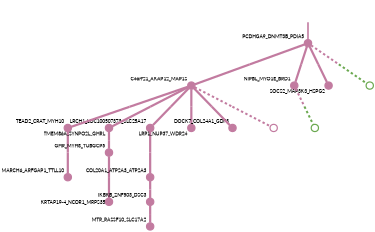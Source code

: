 strict digraph  {
graph[splines=false]; nodesep=0.7; rankdir=TB; ranksep=0.6; forcelabels=true; dpi=600; size=2.5;
1 [color="#c27ba0ff", fillcolor="#c27ba0ff", fixedsize=true, fontname=Lato, fontsize="12pt", height="0.25", label="", penwidth=3, shape=circle, style=filled, xlabel=TEAD2_CRAT_MYH10];
0 [color="#c27ba0ff", fillcolor="#c27ba0ff", fixedsize=true, fontname=Lato, fontsize="12pt", height="0.25", label="", penwidth=3, shape=circle, style=filled, xlabel=MARCH6_ARFGAP1_TTLL10];
2 [color="#c27ba0ff", fillcolor="#c27ba0ff", fixedsize=true, fontname=Lato, fontsize="12pt", height="0.25", label="", penwidth=3, shape=circle, style=filled, xlabel=TMEM86A_SYNPO2L_GHRL];
14 [color="#c27ba0ff", fillcolor="#c27ba0ff", fixedsize=true, fontname=Lato, fontsize="12pt", height="0.25", label="", penwidth=3, shape=circle, style=filled, xlabel=GHR_MYH8_TUBGCP5];
3 [color="#c27ba0ff", fillcolor="#c27ba0ff", fixedsize=true, fontname=Lato, fontsize="12pt", height="0.25", label="", penwidth=3, shape=circle, style=filled, xlabel=LRCH1_LOC100507373_SLC25A17];
6 [color="#c27ba0ff", fillcolor="#c27ba0ff", fixedsize=true, fontname=Lato, fontsize="12pt", height="0.25", label="", penwidth=3, shape=circle, style=filled, xlabel=COL20A1_ATP2A3_ATP2A3];
4 [color="#c27ba0ff", fillcolor="#c27ba0ff", fixedsize=true, fontname=Lato, fontsize="12pt", height="0.25", label="", penwidth=3, shape=circle, style=filled, xlabel=PCDHGA9_DNMT3B_PDIA5];
5 [color="#c27ba0ff", fillcolor="#c27ba0ff", fixedsize=true, fontname=Lato, fontsize="12pt", height="0.25", label="", penwidth=3, shape=circle, style=filled, xlabel=C4orf21_AKAP12_MAP1S];
7 [color="#c27ba0ff", fillcolor="#c27ba0ff", fixedsize=true, fontname=Lato, fontsize="12pt", height="0.25", label="", penwidth=3, shape=circle, style=filled, xlabel=NIPBL_MYO1E_BRD1];
8 [color="#c27ba0ff", fillcolor="#c27ba0ff", fixedsize=true, fontname=Lato, fontsize="12pt", height="0.25", label="", penwidth=3, shape=circle, style=filled, xlabel=SOCS2_MAP3K3_HSPG2];
15 [color="#6aa84fff", fillcolor="#6aa84fff", fixedsize=true, fontname=Lato, fontsize="12pt", height="0.25", label="", penwidth=3, shape=circle, style=solid, xlabel=""];
10 [color="#c27ba0ff", fillcolor="#c27ba0ff", fixedsize=true, fontname=Lato, fontsize="12pt", height="0.25", label="", penwidth=3, shape=circle, style=filled, xlabel=LRP1_NUP37_WDR24];
11 [color="#c27ba0ff", fillcolor="#c27ba0ff", fixedsize=true, fontname=Lato, fontsize="12pt", height="0.25", label="", penwidth=3, shape=circle, style=filled, xlabel=DOCK7_COL24A1_GDF3];
17 [color="#c27ba0ff", fillcolor="#c27ba0ff", fixedsize=true, fontname=Lato, fontsize="12pt", height="0.25", label="", penwidth=3, shape=circle, style=solid, xlabel=""];
12 [color="#c27ba0ff", fillcolor="#c27ba0ff", fixedsize=true, fontname=Lato, fontsize="12pt", height="0.25", label="", penwidth=3, shape=circle, style=filled, xlabel=IKBKB_ZNF503_DSC3];
16 [color="#6aa84fff", fillcolor="#6aa84fff", fixedsize=true, fontname=Lato, fontsize="12pt", height="0.25", label="", penwidth=3, shape=circle, style=solid, xlabel=""];
13 [color="#c27ba0ff", fillcolor="#c27ba0ff", fixedsize=true, fontname=Lato, fontsize="12pt", height="0.25", label="", penwidth=3, shape=circle, style=filled, xlabel=MTR_RASSF10_SLC17A2];
9 [color="#c27ba0ff", fillcolor="#c27ba0ff", fixedsize=true, fontname=Lato, fontsize="12pt", height="0.25", label="", penwidth=3, shape=circle, style=filled, xlabel="KRTAP19-4_NCOR1_MRPS35"];
normal [label="", penwidth=3, style=invis, xlabel=PCDHGA9_DNMT3B_PDIA5];
1 -> 0  [arrowsize=0, color="#c27ba0ff;0.5:#c27ba0ff", minlen="2.0", penwidth="5.5", style=solid];
2 -> 14  [arrowsize=0, color="#c27ba0ff;0.5:#c27ba0ff", minlen="1.0", penwidth="5.5", style=solid];
14 -> 9  [arrowsize=0, color="#c27ba0ff;0.5:#c27ba0ff", minlen="2.0", penwidth="5.5", style=solid];
3 -> 6  [arrowsize=0, color="#c27ba0ff;0.5:#c27ba0ff", minlen="2.0", penwidth="5.5", style=solid];
6 -> 12  [arrowsize=0, color="#c27ba0ff;0.5:#c27ba0ff", minlen="1.3999998569488525", penwidth="5.5", style=solid];
4 -> 5  [arrowsize=0, color="#c27ba0ff;0.5:#c27ba0ff", minlen="2.0", penwidth="5.5", style=solid];
4 -> 7  [arrowsize=0, color="#c27ba0ff;0.5:#c27ba0ff", minlen="2.0", penwidth="5.5", style=solid];
4 -> 8  [arrowsize=0, color="#c27ba0ff;0.5:#c27ba0ff", minlen="2.0", penwidth="5.5", style=solid];
4 -> 15  [arrowsize=0, color="#c27ba0ff;0.5:#6aa84fff", minlen="2.0", penwidth=5, style=dashed];
5 -> 1  [arrowsize=0, color="#c27ba0ff;0.5:#c27ba0ff", minlen="2.0", penwidth="5.5", style=solid];
5 -> 2  [arrowsize=0, color="#c27ba0ff;0.5:#c27ba0ff", minlen="2.0", penwidth="5.5", style=solid];
5 -> 3  [arrowsize=0, color="#c27ba0ff;0.5:#c27ba0ff", minlen="2.0", penwidth="5.5", style=solid];
5 -> 10  [arrowsize=0, color="#c27ba0ff;0.5:#c27ba0ff", minlen="2.0", penwidth="5.5", style=solid];
5 -> 11  [arrowsize=0, color="#c27ba0ff;0.5:#c27ba0ff", minlen="2.0", penwidth="5.5", style=solid];
5 -> 17  [arrowsize=0, color="#c27ba0ff;0.5:#c27ba0ff", minlen="2.0", penwidth=5, style=dashed];
7 -> 16  [arrowsize=0, color="#c27ba0ff;0.5:#6aa84fff", minlen="2.0", penwidth=5, style=dashed];
12 -> 13  [arrowsize=0, color="#c27ba0ff;0.5:#c27ba0ff", minlen="1.1999999284744263", penwidth="5.5", style=solid];
normal -> 4  [arrowsize=0, color="#c27ba0ff", label="", penwidth=4, style=solid];
}
